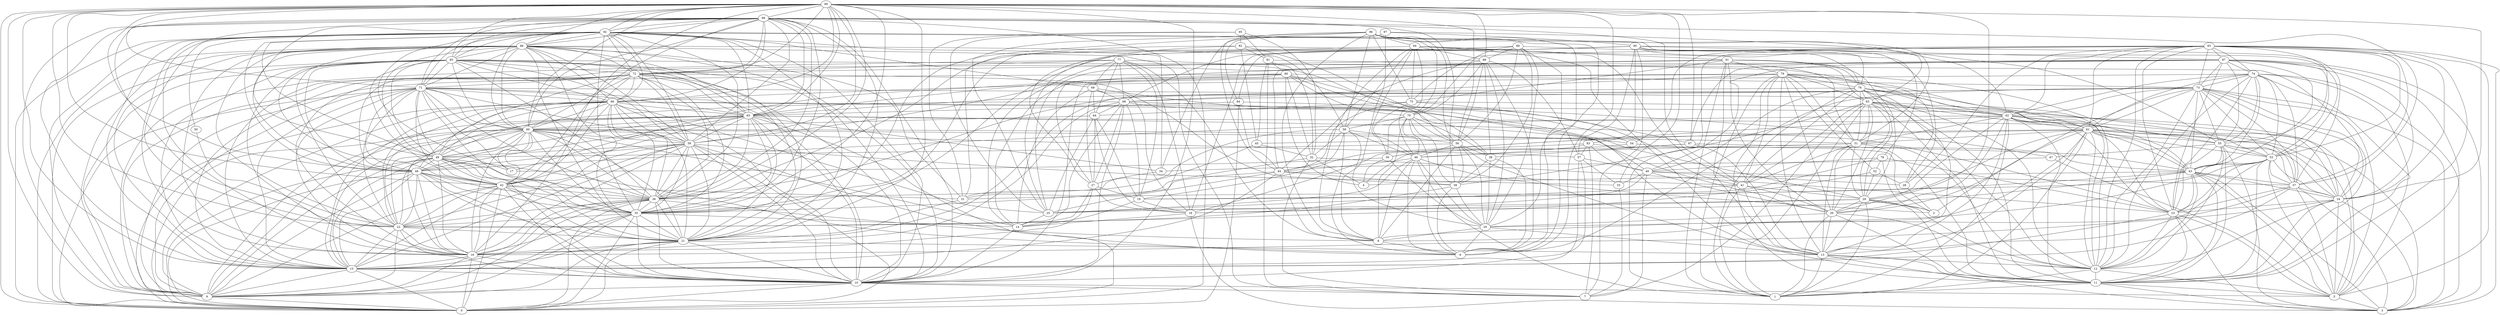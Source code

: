 digraph "sensornet-topology" {
label = "";
rankdir="BT";"0"->"9" [arrowhead = "both"] 
"0"->"10" [arrowhead = "both"] 
"0"->"15" [arrowhead = "both"] 
"0"->"16" [arrowhead = "both"] 
"0"->"21" [arrowhead = "both"] 
"0"->"35" [arrowhead = "both"] 
"0"->"36" [arrowhead = "both"] 
"0"->"42" [arrowhead = "both"] 
"0"->"48" [arrowhead = "both"] 
"0"->"49" [arrowhead = "both"] 
"0"->"59" [arrowhead = "both"] 
"0"->"60" [arrowhead = "both"] 
"0"->"65" [arrowhead = "both"] 
"0"->"66" [arrowhead = "both"] 
"0"->"71" [arrowhead = "both"] 
"0"->"84" [arrowhead = "both"] 
"0"->"85" [arrowhead = "both"] 
"0"->"86" [arrowhead = "both"] 
"0"->"92" [arrowhead = "both"] 
"0"->"98" [arrowhead = "both"] 
"0"->"99" [arrowhead = "both"] 
"1"->"11" [arrowhead = "both"] 
"1"->"12" [arrowhead = "both"] 
"1"->"13" [arrowhead = "both"] 
"1"->"26" [arrowhead = "both"] 
"1"->"29" [arrowhead = "both"] 
"1"->"41" [arrowhead = "both"] 
"1"->"46" [arrowhead = "both"] 
"1"->"61" [arrowhead = "both"] 
"1"->"62" [arrowhead = "both"] 
"1"->"63" [arrowhead = "both"] 
"1"->"76" [arrowhead = "both"] 
"1"->"79" [arrowhead = "both"] 
"1"->"91" [arrowhead = "both"] 
"1"->"93" [arrowhead = "both"] 
"2"->"28" [arrowhead = "both"] 
"2"->"29" [arrowhead = "both"] 
"2"->"46" [arrowhead = "both"] 
"2"->"73" [arrowhead = "both"] 
"2"->"78" [arrowhead = "both"] 
"2"->"83" [arrowhead = "both"] 
"3"->"5" [arrowhead = "both"] 
"3"->"11" [arrowhead = "both"] 
"3"->"13" [arrowhead = "both"] 
"3"->"18" [arrowhead = "both"] 
"3"->"23" [arrowhead = "both"] 
"3"->"24" [arrowhead = "both"] 
"3"->"37" [arrowhead = "both"] 
"3"->"43" [arrowhead = "both"] 
"3"->"55" [arrowhead = "both"] 
"3"->"61" [arrowhead = "both"] 
"3"->"73" [arrowhead = "both"] 
"3"->"74" [arrowhead = "both"] 
"3"->"87" [arrowhead = "both"] 
"3"->"93" [arrowhead = "both"] 
"4"->"30" [arrowhead = "both"] 
"4"->"32" [arrowhead = "both"] 
"4"->"43" [arrowhead = "both"] 
"4"->"62" [arrowhead = "both"] 
"4"->"80" [arrowhead = "both"] 
"5"->"10" [arrowhead = "both"] 
"5"->"11" [arrowhead = "both"] 
"5"->"12" [arrowhead = "both"] 
"5"->"23" [arrowhead = "both"] 
"5"->"24" [arrowhead = "both"] 
"5"->"37" [arrowhead = "both"] 
"5"->"43" [arrowhead = "both"] 
"5"->"47" [arrowhead = "both"] 
"5"->"53" [arrowhead = "both"] 
"5"->"61" [arrowhead = "both"] 
"5"->"62" [arrowhead = "both"] 
"5"->"73" [arrowhead = "both"] 
"5"->"74" [arrowhead = "both"] 
"5"->"87" [arrowhead = "both"] 
"5"->"93" [arrowhead = "both"] 
"6"->"8" [arrowhead = "both"] 
"6"->"20" [arrowhead = "both"] 
"6"->"38" [arrowhead = "both"] 
"6"->"39" [arrowhead = "both"] 
"6"->"46" [arrowhead = "both"] 
"6"->"49" [arrowhead = "both"] 
"6"->"58" [arrowhead = "both"] 
"6"->"59" [arrowhead = "both"] 
"6"->"70" [arrowhead = "both"] 
"6"->"73" [arrowhead = "both"] 
"6"->"88" [arrowhead = "both"] 
"6"->"89" [arrowhead = "both"] 
"6"->"96" [arrowhead = "both"] 
"6"->"99" [arrowhead = "both"] 
"7"->"10" [arrowhead = "both"] 
"7"->"32" [arrowhead = "both"] 
"7"->"33" [arrowhead = "both"] 
"7"->"40" [arrowhead = "both"] 
"7"->"63" [arrowhead = "both"] 
"7"->"81" [arrowhead = "both"] 
"7"->"83" [arrowhead = "both"] 
"7"->"86" [arrowhead = "both"] 
"7"->"90" [arrowhead = "both"] 
"8"->"20" [arrowhead = "both"] 
"8"->"36" [arrowhead = "both"] 
"8"->"37" [arrowhead = "both"] 
"8"->"44" [arrowhead = "both"] 
"8"->"46" [arrowhead = "both"] 
"8"->"56" [arrowhead = "both"] 
"8"->"61" [arrowhead = "both"] 
"8"->"70" [arrowhead = "both"] 
"8"->"77" [arrowhead = "both"] 
"8"->"94" [arrowhead = "both"] 
"8"->"96" [arrowhead = "both"] 
"8"->"97" [arrowhead = "both"] 
"9"->"10" [arrowhead = "both"] 
"9"->"15" [arrowhead = "both"] 
"9"->"16" [arrowhead = "both"] 
"9"->"21" [arrowhead = "both"] 
"9"->"22" [arrowhead = "both"] 
"9"->"35" [arrowhead = "both"] 
"9"->"36" [arrowhead = "both"] 
"9"->"42" [arrowhead = "both"] 
"9"->"48" [arrowhead = "both"] 
"9"->"49" [arrowhead = "both"] 
"9"->"60" [arrowhead = "both"] 
"9"->"65" [arrowhead = "both"] 
"9"->"66" [arrowhead = "both"] 
"9"->"71" [arrowhead = "both"] 
"9"->"72" [arrowhead = "both"] 
"9"->"77" [arrowhead = "both"] 
"9"->"80" [arrowhead = "both"] 
"9"->"85" [arrowhead = "both"] 
"9"->"86" [arrowhead = "both"] 
"9"->"92" [arrowhead = "both"] 
"9"->"98" [arrowhead = "both"] 
"9"->"99" [arrowhead = "both"] 
"10"->"14" [arrowhead = "both"] 
"10"->"15" [arrowhead = "both"] 
"10"->"16" [arrowhead = "both"] 
"10"->"21" [arrowhead = "both"] 
"10"->"22" [arrowhead = "both"] 
"10"->"35" [arrowhead = "both"] 
"10"->"36" [arrowhead = "both"] 
"10"->"42" [arrowhead = "both"] 
"10"->"48" [arrowhead = "both"] 
"10"->"49" [arrowhead = "both"] 
"10"->"57" [arrowhead = "both"] 
"10"->"59" [arrowhead = "both"] 
"10"->"65" [arrowhead = "both"] 
"10"->"66" [arrowhead = "both"] 
"10"->"68" [arrowhead = "both"] 
"10"->"71" [arrowhead = "both"] 
"10"->"72" [arrowhead = "both"] 
"10"->"79" [arrowhead = "both"] 
"10"->"85" [arrowhead = "both"] 
"10"->"86" [arrowhead = "both"] 
"10"->"92" [arrowhead = "both"] 
"10"->"98" [arrowhead = "both"] 
"10"->"99" [arrowhead = "both"] 
"11"->"12" [arrowhead = "both"] 
"11"->"13" [arrowhead = "both"] 
"11"->"23" [arrowhead = "both"] 
"11"->"24" [arrowhead = "both"] 
"11"->"26" [arrowhead = "both"] 
"11"->"29" [arrowhead = "both"] 
"11"->"43" [arrowhead = "both"] 
"11"->"51" [arrowhead = "both"] 
"11"->"53" [arrowhead = "both"] 
"11"->"55" [arrowhead = "both"] 
"11"->"56" [arrowhead = "both"] 
"11"->"62" [arrowhead = "both"] 
"11"->"63" [arrowhead = "both"] 
"11"->"73" [arrowhead = "both"] 
"11"->"74" [arrowhead = "both"] 
"11"->"76" [arrowhead = "both"] 
"11"->"79" [arrowhead = "both"] 
"11"->"93" [arrowhead = "both"] 
"12"->"13" [arrowhead = "both"] 
"12"->"23" [arrowhead = "both"] 
"12"->"24" [arrowhead = "both"] 
"12"->"26" [arrowhead = "both"] 
"12"->"29" [arrowhead = "both"] 
"12"->"43" [arrowhead = "both"] 
"12"->"51" [arrowhead = "both"] 
"12"->"55" [arrowhead = "both"] 
"12"->"61" [arrowhead = "both"] 
"12"->"63" [arrowhead = "both"] 
"12"->"71" [arrowhead = "both"] 
"12"->"73" [arrowhead = "both"] 
"12"->"74" [arrowhead = "both"] 
"12"->"76" [arrowhead = "both"] 
"12"->"79" [arrowhead = "both"] 
"12"->"93" [arrowhead = "both"] 
"13"->"20" [arrowhead = "both"] 
"13"->"21" [arrowhead = "both"] 
"13"->"26" [arrowhead = "both"] 
"13"->"29" [arrowhead = "both"] 
"13"->"41" [arrowhead = "both"] 
"13"->"51" [arrowhead = "both"] 
"13"->"53" [arrowhead = "both"] 
"13"->"61" [arrowhead = "both"] 
"13"->"62" [arrowhead = "both"] 
"13"->"67" [arrowhead = "both"] 
"13"->"69" [arrowhead = "both"] 
"13"->"76" [arrowhead = "both"] 
"13"->"79" [arrowhead = "both"] 
"13"->"91" [arrowhead = "both"] 
"13"->"94" [arrowhead = "both"] 
"14"->"18" [arrowhead = "both"] 
"14"->"19" [arrowhead = "both"] 
"14"->"25" [arrowhead = "both"] 
"14"->"27" [arrowhead = "both"] 
"14"->"35" [arrowhead = "both"] 
"14"->"60" [arrowhead = "both"] 
"14"->"68" [arrowhead = "both"] 
"14"->"69" [arrowhead = "both"] 
"14"->"77" [arrowhead = "both"] 
"14"->"79" [arrowhead = "both"] 
"15"->"16" [arrowhead = "both"] 
"15"->"21" [arrowhead = "both"] 
"15"->"22" [arrowhead = "both"] 
"15"->"23" [arrowhead = "both"] 
"15"->"35" [arrowhead = "both"] 
"15"->"36" [arrowhead = "both"] 
"15"->"37" [arrowhead = "both"] 
"15"->"42" [arrowhead = "both"] 
"15"->"44" [arrowhead = "both"] 
"15"->"48" [arrowhead = "both"] 
"15"->"49" [arrowhead = "both"] 
"15"->"57" [arrowhead = "both"] 
"15"->"59" [arrowhead = "both"] 
"15"->"60" [arrowhead = "both"] 
"15"->"66" [arrowhead = "both"] 
"15"->"71" [arrowhead = "both"] 
"15"->"72" [arrowhead = "both"] 
"15"->"85" [arrowhead = "both"] 
"15"->"86" [arrowhead = "both"] 
"15"->"87" [arrowhead = "both"] 
"15"->"92" [arrowhead = "both"] 
"15"->"98" [arrowhead = "both"] 
"15"->"99" [arrowhead = "both"] 
"16"->"21" [arrowhead = "both"] 
"16"->"22" [arrowhead = "both"] 
"16"->"24" [arrowhead = "both"] 
"16"->"27" [arrowhead = "both"] 
"16"->"35" [arrowhead = "both"] 
"16"->"36" [arrowhead = "both"] 
"16"->"42" [arrowhead = "both"] 
"16"->"48" [arrowhead = "both"] 
"16"->"49" [arrowhead = "both"] 
"16"->"59" [arrowhead = "both"] 
"16"->"60" [arrowhead = "both"] 
"16"->"65" [arrowhead = "both"] 
"16"->"68" [arrowhead = "both"] 
"16"->"71" [arrowhead = "both"] 
"16"->"72" [arrowhead = "both"] 
"16"->"85" [arrowhead = "both"] 
"16"->"86" [arrowhead = "both"] 
"16"->"92" [arrowhead = "both"] 
"16"->"98" [arrowhead = "both"] 
"16"->"99" [arrowhead = "both"] 
"17"->"30" [arrowhead = "both"] 
"17"->"60" [arrowhead = "both"] 
"17"->"71" [arrowhead = "both"] 
"17"->"80" [arrowhead = "both"] 
"17"->"92" [arrowhead = "both"] 
"18"->"19" [arrowhead = "both"] 
"18"->"27" [arrowhead = "both"] 
"18"->"29" [arrowhead = "both"] 
"18"->"40" [arrowhead = "both"] 
"18"->"64" [arrowhead = "both"] 
"18"->"69" [arrowhead = "both"] 
"18"->"77" [arrowhead = "both"] 
"18"->"83" [arrowhead = "both"] 
"18"->"90" [arrowhead = "both"] 
"19"->"27" [arrowhead = "both"] 
"19"->"43" [arrowhead = "both"] 
"19"->"61" [arrowhead = "both"] 
"19"->"64" [arrowhead = "both"] 
"19"->"68" [arrowhead = "both"] 
"19"->"77" [arrowhead = "both"] 
"19"->"78" [arrowhead = "both"] 
"20"->"26" [arrowhead = "both"] 
"20"->"30" [arrowhead = "both"] 
"20"->"38" [arrowhead = "both"] 
"20"->"39" [arrowhead = "both"] 
"20"->"46" [arrowhead = "both"] 
"20"->"53" [arrowhead = "both"] 
"20"->"56" [arrowhead = "both"] 
"20"->"58" [arrowhead = "both"] 
"20"->"88" [arrowhead = "both"] 
"20"->"89" [arrowhead = "both"] 
"20"->"96" [arrowhead = "both"] 
"21"->"22" [arrowhead = "both"] 
"21"->"31" [arrowhead = "both"] 
"21"->"35" [arrowhead = "both"] 
"21"->"36" [arrowhead = "both"] 
"21"->"42" [arrowhead = "both"] 
"21"->"48" [arrowhead = "both"] 
"21"->"49" [arrowhead = "both"] 
"21"->"59" [arrowhead = "both"] 
"21"->"60" [arrowhead = "both"] 
"21"->"65" [arrowhead = "both"] 
"21"->"66" [arrowhead = "both"] 
"21"->"72" [arrowhead = "both"] 
"21"->"76" [arrowhead = "both"] 
"21"->"85" [arrowhead = "both"] 
"21"->"86" [arrowhead = "both"] 
"21"->"92" [arrowhead = "both"] 
"21"->"98" [arrowhead = "both"] 
"21"->"99" [arrowhead = "both"] 
"22"->"35" [arrowhead = "both"] 
"22"->"36" [arrowhead = "both"] 
"22"->"38" [arrowhead = "both"] 
"22"->"42" [arrowhead = "both"] 
"22"->"48" [arrowhead = "both"] 
"22"->"49" [arrowhead = "both"] 
"22"->"50" [arrowhead = "both"] 
"22"->"52" [arrowhead = "both"] 
"22"->"59" [arrowhead = "both"] 
"22"->"60" [arrowhead = "both"] 
"22"->"65" [arrowhead = "both"] 
"22"->"66" [arrowhead = "both"] 
"22"->"71" [arrowhead = "both"] 
"22"->"85" [arrowhead = "both"] 
"22"->"86" [arrowhead = "both"] 
"22"->"92" [arrowhead = "both"] 
"22"->"98" [arrowhead = "both"] 
"22"->"99" [arrowhead = "both"] 
"23"->"24" [arrowhead = "both"] 
"23"->"32" [arrowhead = "both"] 
"23"->"37" [arrowhead = "both"] 
"23"->"43" [arrowhead = "both"] 
"23"->"53" [arrowhead = "both"] 
"23"->"55" [arrowhead = "both"] 
"23"->"61" [arrowhead = "both"] 
"23"->"62" [arrowhead = "both"] 
"23"->"65" [arrowhead = "both"] 
"23"->"74" [arrowhead = "both"] 
"23"->"78" [arrowhead = "both"] 
"23"->"87" [arrowhead = "both"] 
"23"->"93" [arrowhead = "both"] 
"24"->"37" [arrowhead = "both"] 
"24"->"43" [arrowhead = "both"] 
"24"->"53" [arrowhead = "both"] 
"24"->"55" [arrowhead = "both"] 
"24"->"61" [arrowhead = "both"] 
"24"->"62" [arrowhead = "both"] 
"24"->"66" [arrowhead = "both"] 
"24"->"73" [arrowhead = "both"] 
"24"->"85" [arrowhead = "both"] 
"24"->"87" [arrowhead = "both"] 
"24"->"93" [arrowhead = "both"] 
"24"->"99" [arrowhead = "both"] 
"25"->"29" [arrowhead = "both"] 
"25"->"41" [arrowhead = "both"] 
"25"->"43" [arrowhead = "both"] 
"25"->"44" [arrowhead = "both"] 
"25"->"46" [arrowhead = "both"] 
"25"->"64" [arrowhead = "both"] 
"25"->"66" [arrowhead = "both"] 
"25"->"91" [arrowhead = "both"] 
"25"->"94" [arrowhead = "both"] 
"25"->"95" [arrowhead = "both"] 
"25"->"96" [arrowhead = "both"] 
"26"->"29" [arrowhead = "both"] 
"26"->"40" [arrowhead = "both"] 
"26"->"41" [arrowhead = "both"] 
"26"->"51" [arrowhead = "both"] 
"26"->"61" [arrowhead = "both"] 
"26"->"62" [arrowhead = "both"] 
"26"->"63" [arrowhead = "both"] 
"26"->"66" [arrowhead = "both"] 
"26"->"79" [arrowhead = "both"] 
"26"->"91" [arrowhead = "both"] 
"26"->"99" [arrowhead = "both"] 
"27"->"34" [arrowhead = "both"] 
"27"->"64" [arrowhead = "both"] 
"27"->"68" [arrowhead = "both"] 
"27"->"69" [arrowhead = "both"] 
"27"->"80" [arrowhead = "both"] 
"27"->"82" [arrowhead = "both"] 
"28"->"40" [arrowhead = "both"] 
"28"->"52" [arrowhead = "both"] 
"28"->"81" [arrowhead = "both"] 
"28"->"90" [arrowhead = "both"] 
"28"->"93" [arrowhead = "both"] 
"29"->"41" [arrowhead = "both"] 
"29"->"51" [arrowhead = "both"] 
"29"->"52" [arrowhead = "both"] 
"29"->"61" [arrowhead = "both"] 
"29"->"62" [arrowhead = "both"] 
"29"->"63" [arrowhead = "both"] 
"29"->"68" [arrowhead = "both"] 
"29"->"76" [arrowhead = "both"] 
"29"->"91" [arrowhead = "both"] 
"30"->"54" [arrowhead = "both"] 
"30"->"67" [arrowhead = "both"] 
"30"->"70" [arrowhead = "both"] 
"30"->"94" [arrowhead = "both"] 
"31"->"32" [arrowhead = "both"] 
"31"->"42" [arrowhead = "both"] 
"31"->"45" [arrowhead = "both"] 
"31"->"53" [arrowhead = "both"] 
"31"->"82" [arrowhead = "both"] 
"31"->"86" [arrowhead = "both"] 
"31"->"95" [arrowhead = "both"] 
"32"->"45" [arrowhead = "both"] 
"32"->"58" [arrowhead = "both"] 
"32"->"80" [arrowhead = "both"] 
"32"->"81" [arrowhead = "both"] 
"32"->"95" [arrowhead = "both"] 
"33"->"40" [arrowhead = "both"] 
"33"->"57" [arrowhead = "both"] 
"33"->"59" [arrowhead = "both"] 
"33"->"99" [arrowhead = "both"] 
"34"->"47" [arrowhead = "both"] 
"34"->"65" [arrowhead = "both"] 
"34"->"92" [arrowhead = "both"] 
"34"->"97" [arrowhead = "both"] 
"35"->"36" [arrowhead = "both"] 
"35"->"42" [arrowhead = "both"] 
"35"->"44" [arrowhead = "both"] 
"35"->"48" [arrowhead = "both"] 
"35"->"49" [arrowhead = "both"] 
"35"->"59" [arrowhead = "both"] 
"35"->"60" [arrowhead = "both"] 
"35"->"65" [arrowhead = "both"] 
"35"->"66" [arrowhead = "both"] 
"35"->"71" [arrowhead = "both"] 
"35"->"72" [arrowhead = "both"] 
"35"->"86" [arrowhead = "both"] 
"35"->"89" [arrowhead = "both"] 
"35"->"90" [arrowhead = "both"] 
"35"->"92" [arrowhead = "both"] 
"35"->"96" [arrowhead = "both"] 
"35"->"98" [arrowhead = "both"] 
"35"->"99" [arrowhead = "both"] 
"36"->"42" [arrowhead = "both"] 
"36"->"48" [arrowhead = "both"] 
"36"->"49" [arrowhead = "both"] 
"36"->"58" [arrowhead = "both"] 
"36"->"59" [arrowhead = "both"] 
"36"->"60" [arrowhead = "both"] 
"36"->"65" [arrowhead = "both"] 
"36"->"66" [arrowhead = "both"] 
"36"->"71" [arrowhead = "both"] 
"36"->"72" [arrowhead = "both"] 
"36"->"73" [arrowhead = "both"] 
"36"->"85" [arrowhead = "both"] 
"36"->"89" [arrowhead = "both"] 
"36"->"92" [arrowhead = "both"] 
"36"->"98" [arrowhead = "both"] 
"36"->"99" [arrowhead = "both"] 
"37"->"40" [arrowhead = "both"] 
"37"->"43" [arrowhead = "both"] 
"37"->"53" [arrowhead = "both"] 
"37"->"55" [arrowhead = "both"] 
"37"->"65" [arrowhead = "both"] 
"37"->"73" [arrowhead = "both"] 
"37"->"74" [arrowhead = "both"] 
"37"->"90" [arrowhead = "both"] 
"37"->"93" [arrowhead = "both"] 
"37"->"98" [arrowhead = "both"] 
"38"->"39" [arrowhead = "both"] 
"38"->"44" [arrowhead = "both"] 
"38"->"56" [arrowhead = "both"] 
"38"->"63" [arrowhead = "both"] 
"38"->"70" [arrowhead = "both"] 
"38"->"72" [arrowhead = "both"] 
"38"->"89" [arrowhead = "both"] 
"38"->"98" [arrowhead = "both"] 
"39"->"56" [arrowhead = "both"] 
"39"->"67" [arrowhead = "both"] 
"39"->"70" [arrowhead = "both"] 
"39"->"82" [arrowhead = "both"] 
"39"->"88" [arrowhead = "both"] 
"40"->"57" [arrowhead = "both"] 
"40"->"68" [arrowhead = "both"] 
"40"->"76" [arrowhead = "both"] 
"40"->"78" [arrowhead = "both"] 
"40"->"83" [arrowhead = "both"] 
"40"->"87" [arrowhead = "both"] 
"41"->"44" [arrowhead = "both"] 
"41"->"51" [arrowhead = "both"] 
"41"->"63" [arrowhead = "both"] 
"41"->"75" [arrowhead = "both"] 
"41"->"76" [arrowhead = "both"] 
"41"->"79" [arrowhead = "both"] 
"41"->"94" [arrowhead = "both"] 
"41"->"98" [arrowhead = "both"] 
"42"->"48" [arrowhead = "both"] 
"42"->"49" [arrowhead = "both"] 
"42"->"59" [arrowhead = "both"] 
"42"->"60" [arrowhead = "both"] 
"42"->"65" [arrowhead = "both"] 
"42"->"66" [arrowhead = "both"] 
"42"->"71" [arrowhead = "both"] 
"42"->"72" [arrowhead = "both"] 
"42"->"85" [arrowhead = "both"] 
"42"->"86" [arrowhead = "both"] 
"42"->"98" [arrowhead = "both"] 
"42"->"99" [arrowhead = "both"] 
"43"->"53" [arrowhead = "both"] 
"43"->"54" [arrowhead = "both"] 
"43"->"55" [arrowhead = "both"] 
"43"->"61" [arrowhead = "both"] 
"43"->"62" [arrowhead = "both"] 
"43"->"67" [arrowhead = "both"] 
"43"->"73" [arrowhead = "both"] 
"43"->"74" [arrowhead = "both"] 
"43"->"75" [arrowhead = "both"] 
"43"->"87" [arrowhead = "both"] 
"44"->"46" [arrowhead = "both"] 
"44"->"58" [arrowhead = "both"] 
"44"->"75" [arrowhead = "both"] 
"44"->"84" [arrowhead = "both"] 
"44"->"88" [arrowhead = "both"] 
"44"->"91" [arrowhead = "both"] 
"44"->"96" [arrowhead = "both"] 
"45"->"61" [arrowhead = "both"] 
"45"->"81" [arrowhead = "both"] 
"45"->"82" [arrowhead = "both"] 
"46"->"51" [arrowhead = "both"] 
"46"->"56" [arrowhead = "both"] 
"46"->"58" [arrowhead = "both"] 
"46"->"70" [arrowhead = "both"] 
"46"->"75" [arrowhead = "both"] 
"46"->"83" [arrowhead = "both"] 
"46"->"94" [arrowhead = "both"] 
"47"->"55" [arrowhead = "both"] 
"47"->"84" [arrowhead = "both"] 
"48"->"49" [arrowhead = "both"] 
"48"->"59" [arrowhead = "both"] 
"48"->"60" [arrowhead = "both"] 
"48"->"62" [arrowhead = "both"] 
"48"->"65" [arrowhead = "both"] 
"48"->"66" [arrowhead = "both"] 
"48"->"71" [arrowhead = "both"] 
"48"->"72" [arrowhead = "both"] 
"48"->"85" [arrowhead = "both"] 
"48"->"86" [arrowhead = "both"] 
"48"->"92" [arrowhead = "both"] 
"48"->"99" [arrowhead = "both"] 
"49"->"56" [arrowhead = "both"] 
"49"->"59" [arrowhead = "both"] 
"49"->"60" [arrowhead = "both"] 
"49"->"65" [arrowhead = "both"] 
"49"->"66" [arrowhead = "both"] 
"49"->"68" [arrowhead = "both"] 
"49"->"71" [arrowhead = "both"] 
"49"->"72" [arrowhead = "both"] 
"49"->"85" [arrowhead = "both"] 
"49"->"86" [arrowhead = "both"] 
"49"->"92" [arrowhead = "both"] 
"49"->"98" [arrowhead = "both"] 
"50"->"92" [arrowhead = "both"] 
"51"->"60" [arrowhead = "both"] 
"51"->"61" [arrowhead = "both"] 
"51"->"62" [arrowhead = "both"] 
"51"->"63" [arrowhead = "both"] 
"51"->"76" [arrowhead = "both"] 
"51"->"79" [arrowhead = "both"] 
"51"->"91" [arrowhead = "both"] 
"51"->"96" [arrowhead = "both"] 
"52"->"78" [arrowhead = "both"] 
"52"->"79" [arrowhead = "both"] 
"53"->"55" [arrowhead = "both"] 
"53"->"61" [arrowhead = "both"] 
"53"->"63" [arrowhead = "both"] 
"53"->"73" [arrowhead = "both"] 
"53"->"74" [arrowhead = "both"] 
"53"->"87" [arrowhead = "both"] 
"53"->"89" [arrowhead = "both"] 
"53"->"93" [arrowhead = "both"] 
"54"->"60" [arrowhead = "both"] 
"54"->"80" [arrowhead = "both"] 
"54"->"93" [arrowhead = "both"] 
"55"->"61" [arrowhead = "both"] 
"55"->"62" [arrowhead = "both"] 
"55"->"73" [arrowhead = "both"] 
"55"->"74" [arrowhead = "both"] 
"55"->"87" [arrowhead = "both"] 
"55"->"93" [arrowhead = "both"] 
"55"->"97" [arrowhead = "both"] 
"56"->"58" [arrowhead = "both"] 
"56"->"70" [arrowhead = "both"] 
"56"->"77" [arrowhead = "both"] 
"56"->"88" [arrowhead = "both"] 
"56"->"89" [arrowhead = "both"] 
"56"->"96" [arrowhead = "both"] 
"56"->"99" [arrowhead = "both"] 
"57"->"60" [arrowhead = "both"] 
"57"->"83" [arrowhead = "both"] 
"57"->"88" [arrowhead = "both"] 
"57"->"90" [arrowhead = "both"] 
"58"->"70" [arrowhead = "both"] 
"58"->"86" [arrowhead = "both"] 
"58"->"94" [arrowhead = "both"] 
"58"->"96" [arrowhead = "both"] 
"59"->"60" [arrowhead = "both"] 
"59"->"65" [arrowhead = "both"] 
"59"->"66" [arrowhead = "both"] 
"59"->"71" [arrowhead = "both"] 
"59"->"72" [arrowhead = "both"] 
"59"->"80" [arrowhead = "both"] 
"59"->"85" [arrowhead = "both"] 
"59"->"86" [arrowhead = "both"] 
"59"->"92" [arrowhead = "both"] 
"59"->"98" [arrowhead = "both"] 
"59"->"99" [arrowhead = "both"] 
"60"->"64" [arrowhead = "both"] 
"60"->"65" [arrowhead = "both"] 
"60"->"66" [arrowhead = "both"] 
"60"->"71" [arrowhead = "both"] 
"60"->"72" [arrowhead = "both"] 
"60"->"85" [arrowhead = "both"] 
"60"->"86" [arrowhead = "both"] 
"60"->"92" [arrowhead = "both"] 
"60"->"98" [arrowhead = "both"] 
"60"->"99" [arrowhead = "both"] 
"61"->"62" [arrowhead = "both"] 
"61"->"63" [arrowhead = "both"] 
"61"->"73" [arrowhead = "both"] 
"61"->"74" [arrowhead = "both"] 
"61"->"76" [arrowhead = "both"] 
"61"->"79" [arrowhead = "both"] 
"61"->"93" [arrowhead = "both"] 
"62"->"63" [arrowhead = "both"] 
"62"->"73" [arrowhead = "both"] 
"62"->"74" [arrowhead = "both"] 
"62"->"76" [arrowhead = "both"] 
"62"->"79" [arrowhead = "both"] 
"62"->"92" [arrowhead = "both"] 
"62"->"93" [arrowhead = "both"] 
"63"->"76" [arrowhead = "both"] 
"63"->"79" [arrowhead = "both"] 
"63"->"91" [arrowhead = "both"] 
"63"->"92" [arrowhead = "both"] 
"64"->"68" [arrowhead = "both"] 
"64"->"69" [arrowhead = "both"] 
"64"->"75" [arrowhead = "both"] 
"64"->"77" [arrowhead = "both"] 
"65"->"66" [arrowhead = "both"] 
"65"->"71" [arrowhead = "both"] 
"65"->"72" [arrowhead = "both"] 
"65"->"73" [arrowhead = "both"] 
"65"->"84" [arrowhead = "both"] 
"65"->"85" [arrowhead = "both"] 
"65"->"86" [arrowhead = "both"] 
"65"->"87" [arrowhead = "both"] 
"65"->"92" [arrowhead = "both"] 
"65"->"98" [arrowhead = "both"] 
"65"->"99" [arrowhead = "both"] 
"66"->"71" [arrowhead = "both"] 
"66"->"72" [arrowhead = "both"] 
"66"->"74" [arrowhead = "both"] 
"66"->"85" [arrowhead = "both"] 
"66"->"86" [arrowhead = "both"] 
"66"->"92" [arrowhead = "both"] 
"66"->"98" [arrowhead = "both"] 
"66"->"99" [arrowhead = "both"] 
"67"->"80" [arrowhead = "both"] 
"67"->"87" [arrowhead = "both"] 
"67"->"99" [arrowhead = "both"] 
"68"->"69" [arrowhead = "both"] 
"68"->"73" [arrowhead = "both"] 
"68"->"77" [arrowhead = "both"] 
"68"->"79" [arrowhead = "both"] 
"68"->"90" [arrowhead = "both"] 
"69"->"77" [arrowhead = "both"] 
"69"->"92" [arrowhead = "both"] 
"70"->"80" [arrowhead = "both"] 
"70"->"88" [arrowhead = "both"] 
"70"->"89" [arrowhead = "both"] 
"70"->"96" [arrowhead = "both"] 
"71"->"72" [arrowhead = "both"] 
"71"->"85" [arrowhead = "both"] 
"71"->"86" [arrowhead = "both"] 
"71"->"92" [arrowhead = "both"] 
"71"->"98" [arrowhead = "both"] 
"71"->"99" [arrowhead = "both"] 
"72"->"77" [arrowhead = "both"] 
"72"->"85" [arrowhead = "both"] 
"72"->"86" [arrowhead = "both"] 
"72"->"88" [arrowhead = "both"] 
"72"->"92" [arrowhead = "both"] 
"72"->"98" [arrowhead = "both"] 
"72"->"99" [arrowhead = "both"] 
"73"->"74" [arrowhead = "both"] 
"73"->"80" [arrowhead = "both"] 
"73"->"87" [arrowhead = "both"] 
"73"->"93" [arrowhead = "both"] 
"74"->"87" [arrowhead = "both"] 
"74"->"93" [arrowhead = "both"] 
"75"->"91" [arrowhead = "both"] 
"75"->"93" [arrowhead = "both"] 
"75"->"94" [arrowhead = "both"] 
"75"->"96" [arrowhead = "both"] 
"76"->"79" [arrowhead = "both"] 
"76"->"82" [arrowhead = "both"] 
"76"->"90" [arrowhead = "both"] 
"76"->"91" [arrowhead = "both"] 
"78"->"90" [arrowhead = "both"] 
"79"->"91" [arrowhead = "both"] 
"80"->"81" [arrowhead = "both"] 
"81"->"82" [arrowhead = "both"] 
"81"->"95" [arrowhead = "both"] 
"82"->"95" [arrowhead = "both"] 
"83"->"90" [arrowhead = "both"] 
"84"->"90" [arrowhead = "both"] 
"84"->"97" [arrowhead = "both"] 
"85"->"86" [arrowhead = "both"] 
"85"->"92" [arrowhead = "both"] 
"85"->"98" [arrowhead = "both"] 
"85"->"99" [arrowhead = "both"] 
"86"->"92" [arrowhead = "both"] 
"86"->"98" [arrowhead = "both"] 
"86"->"99" [arrowhead = "both"] 
"87"->"90" [arrowhead = "both"] 
"87"->"93" [arrowhead = "both"] 
"88"->"89" [arrowhead = "both"] 
"88"->"94" [arrowhead = "both"] 
"88"->"99" [arrowhead = "both"] 
"90"->"97" [arrowhead = "both"] 
"91"->"94" [arrowhead = "both"] 
"92"->"98" [arrowhead = "both"] 
"92"->"99" [arrowhead = "both"] 
"94"->"96" [arrowhead = "both"] 
"98"->"99" [arrowhead = "both"] 
}